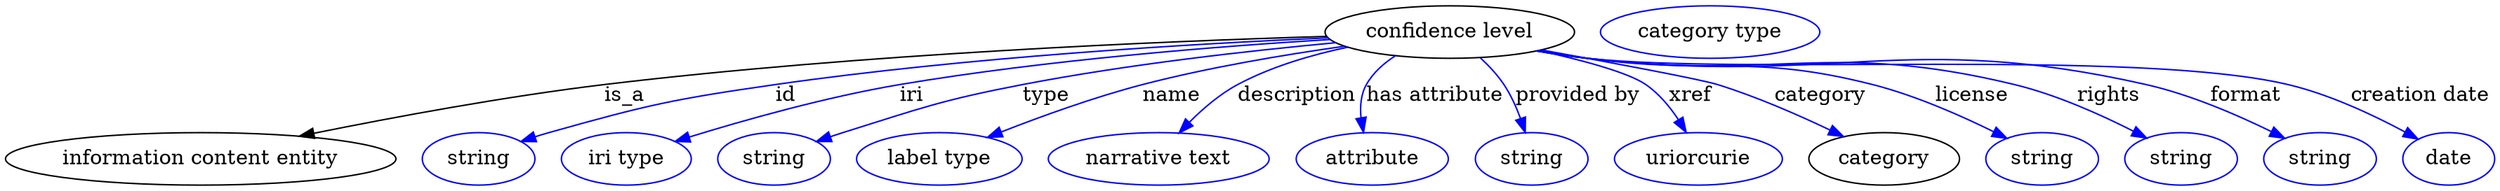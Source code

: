 digraph {
	graph [bb="0,0,1699.4,123"];
	node [label="\N"];
	"confidence level"	[height=0.5,
		label="confidence level",
		pos="985.24,105",
		width=2.3651];
	"information content entity"	[height=0.5,
		pos="133.24,18",
		width=3.7011];
	"confidence level" -> "information content entity"	[label=is_a,
		lp="423.24,61.5",
		pos="e,200.67,33.526 901.01,102.01 788.55,98.632 583.3,89.98 409.24,69 341.76,60.867 265.83,46.741 210.71,35.574"];
	id	[color=blue,
		height=0.5,
		label=string,
		pos="323.24,18",
		width=1.0652];
	"confidence level" -> id	[color=blue,
		label=id,
		lp="533.24,61.5",
		pos="e,352.23,29.954 901.95,101 809.71,96.894 656.76,87.785 526.24,69 456.52,58.967 439.02,55.131 371.24,36 368.13,35.124 364.94,34.151 \
361.74,33.129",
		style=solid];
	iri	[color=blue,
		height=0.5,
		label="iri type",
		pos="424.24,18",
		width=1.2277];
	"confidence level" -> iri	[color=blue,
		label=iri,
		lp="619.24,61.5",
		pos="e,457.6,29.942 903.43,99.882 827.35,95.218 711.05,85.955 611.24,69 561.06,60.476 504.79,44.535 467.21,32.939",
		style=solid];
	type	[color=blue,
		height=0.5,
		label=string,
		pos="525.24,18",
		width=1.0652];
	"confidence level" -> type	[color=blue,
		label=type,
		lp="710.24,61.5",
		pos="e,554.19,29.898 907.26,97.704 848.38,92.207 765.79,82.905 694.24,69 639.1,58.285 625.81,52.901 572.24,36 569.48,35.131 566.65,34.201 \
563.81,33.24",
		style=solid];
	name	[color=blue,
		height=0.5,
		label="label type",
		pos="638.24,18",
		width=1.5707];
	"confidence level" -> name	[color=blue,
		label=name,
		lp="796.24,61.5",
		pos="e,670.89,32.737 913.46,95.265 872.81,89.503 821.25,80.819 776.24,69 743.42,60.383 707.41,47.204 680.4,36.54",
		style=solid];
	description	[color=blue,
		height=0.5,
		label="narrative text",
		pos="788.24,18",
		width=2.0943];
	"confidence level" -> description	[color=blue,
		label=description,
		lp="880.74,61.5",
		pos="e,801.54,35.782 915,94.792 890.31,89.589 863.06,81.508 840.24,69 828.4,62.511 817.31,52.619 808.44,43.342",
		style=solid];
	"has attribute"	[color=blue,
		height=0.5,
		label=attribute,
		pos="933.24,18",
		width=1.4443];
	"confidence level" -> "has attribute"	[color=blue,
		label="has attribute",
		lp="975.24,61.5",
		pos="e,926.77,36.221 947.89,88.614 940.04,83.566 932.77,77.108 928.24,69 924.39,62.118 923.88,53.863 924.83,46.061",
		style=solid];
	"provided by"	[color=blue,
		height=0.5,
		label=string,
		pos="1041.2,18",
		width=1.0652];
	"confidence level" -> "provided by"	[color=blue,
		label="provided by",
		lp="1072.7,61.5",
		pos="e,1036.8,36.115 1006.2,87.288 1011.9,81.912 1017.8,75.621 1022.2,69 1026.9,61.938 1030.7,53.545 1033.6,45.671",
		style=solid];
	xref	[color=blue,
		height=0.5,
		label=uriorcurie,
		pos="1155.2,18",
		width=1.5887];
	"confidence level" -> xref	[color=blue,
		label=xref,
		lp="1149.7,61.5",
		pos="e,1146.8,36.236 1045.9,92.326 1075.4,85.838 1107,77.397 1119.2,69 1128.2,62.829 1135.8,53.638 1141.6,44.813",
		style=solid];
	category	[height=0.5,
		pos="1282.2,18",
		width=1.4263];
	"confidence level" -> category	[color=blue,
		label=category,
		lp="1238.7,61.5",
		pos="e,1254.3,33.349 1047.9,92.73 1096.2,83.92 1156.7,72.586 1168.2,69 1194.7,60.791 1223.2,48.285 1245.1,37.834",
		style=solid];
	license	[color=blue,
		height=0.5,
		label=string,
		pos="1390.2,18",
		width=1.0652];
	"confidence level" -> license	[color=blue,
		label=license,
		lp="1342.2,61.5",
		pos="e,1366.1,32.061 1045.8,92.25 1056.9,90.324 1068.4,88.478 1079.2,87 1165.5,75.244 1189.9,90.491 1274.2,69 1303.2,61.608 1334.3,47.884 \
1357,36.682",
		style=solid];
	rights	[color=blue,
		height=0.5,
		label=string,
		pos="1485.2,18",
		width=1.0652];
	"confidence level" -> rights	[color=blue,
		label=rights,
		lp="1435.7,61.5",
		pos="e,1461.6,32.297 1045,92.106 1056.3,90.159 1068.1,88.343 1079.2,87 1208.3,71.403 1244.9,99.585 1371.2,69 1399.9,62.061 1430.4,48.306 \
1452.7,36.977",
		style=solid];
	format	[color=blue,
		height=0.5,
		label=string,
		pos="1580.2,18",
		width=1.0652];
	"confidence level" -> format	[color=blue,
		label=format,
		lp="1529.7,61.5",
		pos="e,1556,32.167 1044.5,92.062 1056,90.094 1068,88.281 1079.2,87 1248.1,67.834 1295.5,106.49 1461.2,69 1491.4,62.179 1523.6,48.184 \
1546.9,36.731",
		style=solid];
	"creation date"	[color=blue,
		height=0.5,
		label=date,
		pos="1668.2,18",
		width=0.86659];
	"confidence level" -> "creation date"	[color=blue,
		label="creation date",
		lp="1648.7,61.5",
		pos="e,1647.2,31.563 1044.2,92.018 1055.8,90.041 1067.9,88.236 1079.2,87 1185.1,75.493 1454.6,93.501 1558.2,69 1586.7,62.275 1616.8,48.052 \
1638.3,36.489",
		style=solid];
	"named thing_category"	[color=blue,
		height=0.5,
		label="category type",
		pos="1163.2,105",
		width=2.0762];
}

